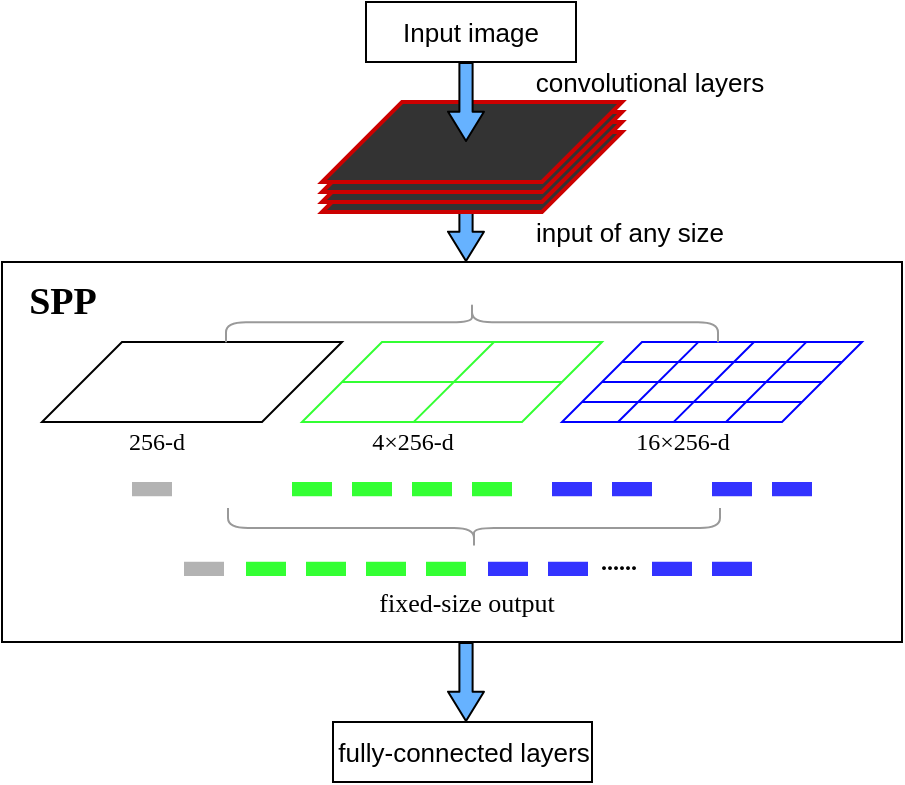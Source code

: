 <mxfile version="14.4.8" type="github">
  <diagram id="Ly4VbQdyuT3D3er_gSDd" name="第 1 页">
    <mxGraphModel dx="1185" dy="667" grid="1" gridSize="10" guides="1" tooltips="1" connect="1" arrows="1" fold="1" page="1" pageScale="1" pageWidth="827" pageHeight="1169" math="0" shadow="0">
      <root>
        <mxCell id="0" />
        <mxCell id="1" parent="0" />
        <mxCell id="vJgox6FODMH35J9-zCMB-65" value="" style="rounded=0;whiteSpace=wrap;html=1;strokeWidth=1;fillColor=none;" vertex="1" parent="1">
          <mxGeometry x="200" y="180" width="450" height="190" as="geometry" />
        </mxCell>
        <mxCell id="vJgox6FODMH35J9-zCMB-14" value="" style="shape=flexArrow;endArrow=classic;html=1;width=6.602;endSize=4.548;endWidth=10.369;fillColor=#66B2FF;" edge="1" parent="1">
          <mxGeometry width="50" height="50" relative="1" as="geometry">
            <mxPoint x="432" y="140" as="sourcePoint" />
            <mxPoint x="432" y="180.0" as="targetPoint" />
          </mxGeometry>
        </mxCell>
        <mxCell id="vJgox6FODMH35J9-zCMB-11" value="" style="shape=parallelogram;perimeter=parallelogramPerimeter;whiteSpace=wrap;html=1;fixedSize=1;fillColor=#333333;direction=west;size=40;strokeWidth=2;strokeColor=#CC0000;" vertex="1" parent="1">
          <mxGeometry x="360" y="115" width="150" height="40" as="geometry" />
        </mxCell>
        <mxCell id="vJgox6FODMH35J9-zCMB-12" value="" style="shape=parallelogram;perimeter=parallelogramPerimeter;whiteSpace=wrap;html=1;fixedSize=1;fillColor=#333333;direction=west;size=40;strokeWidth=2;strokeColor=#CC0000;" vertex="1" parent="1">
          <mxGeometry x="360" y="110" width="150" height="40" as="geometry" />
        </mxCell>
        <mxCell id="vJgox6FODMH35J9-zCMB-10" value="" style="shape=parallelogram;perimeter=parallelogramPerimeter;whiteSpace=wrap;html=1;fixedSize=1;fillColor=#333333;direction=west;size=40;strokeWidth=2;strokeColor=#CC0000;" vertex="1" parent="1">
          <mxGeometry x="360" y="105" width="150" height="40" as="geometry" />
        </mxCell>
        <mxCell id="vJgox6FODMH35J9-zCMB-3" value="" style="shape=parallelogram;perimeter=parallelogramPerimeter;whiteSpace=wrap;html=1;fixedSize=1;fillColor=#333333;direction=west;size=40;strokeWidth=2;strokeColor=#CC0000;" vertex="1" parent="1">
          <mxGeometry x="360" y="100" width="150" height="40" as="geometry" />
        </mxCell>
        <mxCell id="vJgox6FODMH35J9-zCMB-13" value="" style="shape=flexArrow;endArrow=classic;html=1;width=6.602;endSize=4.548;endWidth=10.369;fillColor=#66B2FF;" edge="1" parent="1">
          <mxGeometry width="50" height="50" relative="1" as="geometry">
            <mxPoint x="432" y="80" as="sourcePoint" />
            <mxPoint x="432" y="120" as="targetPoint" />
          </mxGeometry>
        </mxCell>
        <mxCell id="vJgox6FODMH35J9-zCMB-17" value="" style="shape=parallelogram;perimeter=parallelogramPerimeter;whiteSpace=wrap;html=1;fixedSize=1;direction=west;size=40;strokeWidth=1;fillColor=none;" vertex="1" parent="1">
          <mxGeometry x="220" y="220" width="150" height="40" as="geometry" />
        </mxCell>
        <mxCell id="vJgox6FODMH35J9-zCMB-18" value="" style="shape=parallelogram;perimeter=parallelogramPerimeter;whiteSpace=wrap;html=1;fixedSize=1;direction=west;size=40;strokeWidth=1;fillColor=none;strokeColor=#33FF33;" vertex="1" parent="1">
          <mxGeometry x="350" y="220" width="150" height="40" as="geometry" />
        </mxCell>
        <mxCell id="vJgox6FODMH35J9-zCMB-22" value="" style="endArrow=none;html=1;fillColor=#66B2FF;exitX=0.6;exitY=0.005;exitDx=0;exitDy=0;exitPerimeter=0;strokeColor=#33FF33;" edge="1" parent="1">
          <mxGeometry width="50" height="50" relative="1" as="geometry">
            <mxPoint x="406" y="259.8" as="sourcePoint" />
            <mxPoint x="446" y="220" as="targetPoint" />
          </mxGeometry>
        </mxCell>
        <mxCell id="vJgox6FODMH35J9-zCMB-23" value="" style="endArrow=none;html=1;fillColor=#66B2FF;entryX=0;entryY=0.5;entryDx=0;entryDy=0;exitX=1;exitY=0.5;exitDx=0;exitDy=0;strokeColor=#33FF33;" edge="1" parent="1" source="vJgox6FODMH35J9-zCMB-18" target="vJgox6FODMH35J9-zCMB-18">
          <mxGeometry width="50" height="50" relative="1" as="geometry">
            <mxPoint x="410" y="287" as="sourcePoint" />
            <mxPoint x="460" y="237" as="targetPoint" />
          </mxGeometry>
        </mxCell>
        <mxCell id="vJgox6FODMH35J9-zCMB-24" value="" style="shape=parallelogram;perimeter=parallelogramPerimeter;whiteSpace=wrap;html=1;fixedSize=1;direction=west;size=40;strokeWidth=1;fillColor=none;strokeColor=#0000FF;" vertex="1" parent="1">
          <mxGeometry x="480" y="220" width="150" height="40" as="geometry" />
        </mxCell>
        <mxCell id="vJgox6FODMH35J9-zCMB-25" value="" style="endArrow=none;html=1;fillColor=#66B2FF;exitX=0.6;exitY=0.005;exitDx=0;exitDy=0;exitPerimeter=0;strokeColor=#0000FF;" edge="1" parent="1">
          <mxGeometry width="50" height="50" relative="1" as="geometry">
            <mxPoint x="536" y="259.8" as="sourcePoint" />
            <mxPoint x="576" y="220" as="targetPoint" />
          </mxGeometry>
        </mxCell>
        <mxCell id="vJgox6FODMH35J9-zCMB-26" value="" style="endArrow=none;html=1;fillColor=#66B2FF;entryX=0;entryY=0.5;entryDx=0;entryDy=0;exitX=1;exitY=0.5;exitDx=0;exitDy=0;strokeColor=#0000FF;" edge="1" parent="1" source="vJgox6FODMH35J9-zCMB-24" target="vJgox6FODMH35J9-zCMB-24">
          <mxGeometry width="50" height="50" relative="1" as="geometry">
            <mxPoint x="540" y="287" as="sourcePoint" />
            <mxPoint x="590" y="237" as="targetPoint" />
          </mxGeometry>
        </mxCell>
        <mxCell id="vJgox6FODMH35J9-zCMB-28" value="" style="endArrow=none;html=1;fillColor=#66B2FF;entryX=0;entryY=0.5;entryDx=0;entryDy=0;exitX=1;exitY=0.5;exitDx=0;exitDy=0;strokeColor=#0000FF;" edge="1" parent="1">
          <mxGeometry width="50" height="50" relative="1" as="geometry">
            <mxPoint x="490" y="250" as="sourcePoint" />
            <mxPoint x="600" y="250" as="targetPoint" />
          </mxGeometry>
        </mxCell>
        <mxCell id="vJgox6FODMH35J9-zCMB-29" value="" style="endArrow=none;html=1;fillColor=#66B2FF;entryX=0;entryY=0.5;entryDx=0;entryDy=0;exitX=1;exitY=0.5;exitDx=0;exitDy=0;strokeColor=#0000FF;" edge="1" parent="1">
          <mxGeometry width="50" height="50" relative="1" as="geometry">
            <mxPoint x="510" y="230" as="sourcePoint" />
            <mxPoint x="620" y="230" as="targetPoint" />
          </mxGeometry>
        </mxCell>
        <mxCell id="vJgox6FODMH35J9-zCMB-30" value="" style="endArrow=none;html=1;fillColor=#66B2FF;exitX=0.6;exitY=0.005;exitDx=0;exitDy=0;exitPerimeter=0;strokeColor=#0000FF;" edge="1" parent="1">
          <mxGeometry width="50" height="50" relative="1" as="geometry">
            <mxPoint x="562" y="260.0" as="sourcePoint" />
            <mxPoint x="602" y="220.2" as="targetPoint" />
          </mxGeometry>
        </mxCell>
        <mxCell id="vJgox6FODMH35J9-zCMB-31" value="" style="endArrow=none;html=1;fillColor=#66B2FF;exitX=0.6;exitY=0.005;exitDx=0;exitDy=0;exitPerimeter=0;strokeColor=#0000FF;" edge="1" parent="1">
          <mxGeometry width="50" height="50" relative="1" as="geometry">
            <mxPoint x="508" y="260.0" as="sourcePoint" />
            <mxPoint x="548" y="220.2" as="targetPoint" />
          </mxGeometry>
        </mxCell>
        <mxCell id="vJgox6FODMH35J9-zCMB-33" value="" style="shape=curlyBracket;whiteSpace=wrap;html=1;rounded=1;strokeWidth=1;fillColor=none;rotation=90;strokeColor=#999999;" vertex="1" parent="1">
          <mxGeometry x="425" y="87.12" width="20" height="246" as="geometry" />
        </mxCell>
        <mxCell id="vJgox6FODMH35J9-zCMB-34" value="&lt;font face=&quot;Times New Roman&quot; size=&quot;1&quot;&gt;&lt;b style=&quot;font-size: 19px&quot;&gt;SPP&lt;/b&gt;&lt;/font&gt;" style="text;html=1;resizable=0;autosize=1;align=center;verticalAlign=middle;points=[];fillColor=none;strokeColor=none;rounded=0;" vertex="1" parent="1">
          <mxGeometry x="205" y="190" width="50" height="20" as="geometry" />
        </mxCell>
        <mxCell id="vJgox6FODMH35J9-zCMB-36" value="" style="rounded=0;whiteSpace=wrap;html=1;strokeWidth=1;fillColor=#B3B3B3;strokeColor=none;" vertex="1" parent="1">
          <mxGeometry x="265" y="290" width="20" height="7.12" as="geometry" />
        </mxCell>
        <mxCell id="vJgox6FODMH35J9-zCMB-38" value="" style="rounded=0;whiteSpace=wrap;html=1;strokeWidth=1;strokeColor=none;fillColor=#33FF33;" vertex="1" parent="1">
          <mxGeometry x="345" y="290" width="20" height="7.12" as="geometry" />
        </mxCell>
        <mxCell id="vJgox6FODMH35J9-zCMB-39" value="" style="rounded=0;whiteSpace=wrap;html=1;strokeWidth=1;strokeColor=none;fillColor=#33FF33;" vertex="1" parent="1">
          <mxGeometry x="375" y="290" width="20" height="7.12" as="geometry" />
        </mxCell>
        <mxCell id="vJgox6FODMH35J9-zCMB-40" value="" style="rounded=0;whiteSpace=wrap;html=1;strokeWidth=1;strokeColor=none;fillColor=#33FF33;" vertex="1" parent="1">
          <mxGeometry x="405" y="290" width="20" height="7.12" as="geometry" />
        </mxCell>
        <mxCell id="vJgox6FODMH35J9-zCMB-41" value="" style="rounded=0;whiteSpace=wrap;html=1;strokeWidth=1;strokeColor=none;fillColor=#33FF33;" vertex="1" parent="1">
          <mxGeometry x="435" y="290" width="20" height="7.12" as="geometry" />
        </mxCell>
        <mxCell id="vJgox6FODMH35J9-zCMB-44" value="" style="rounded=0;whiteSpace=wrap;html=1;strokeWidth=1;strokeColor=none;fillColor=#3333FF;" vertex="1" parent="1">
          <mxGeometry x="475" y="290" width="20" height="7.12" as="geometry" />
        </mxCell>
        <mxCell id="vJgox6FODMH35J9-zCMB-45" value="" style="rounded=0;whiteSpace=wrap;html=1;strokeWidth=1;strokeColor=none;fillColor=#3333FF;" vertex="1" parent="1">
          <mxGeometry x="505" y="290" width="20" height="7.12" as="geometry" />
        </mxCell>
        <mxCell id="vJgox6FODMH35J9-zCMB-46" value="" style="rounded=0;whiteSpace=wrap;html=1;strokeWidth=1;strokeColor=none;fillColor=#3333FF;" vertex="1" parent="1">
          <mxGeometry x="555" y="290" width="20" height="7.12" as="geometry" />
        </mxCell>
        <mxCell id="vJgox6FODMH35J9-zCMB-47" value="" style="rounded=0;whiteSpace=wrap;html=1;strokeWidth=1;strokeColor=none;fillColor=#3333FF;" vertex="1" parent="1">
          <mxGeometry x="585" y="290" width="20" height="7.12" as="geometry" />
        </mxCell>
        <mxCell id="vJgox6FODMH35J9-zCMB-49" value="&lt;font face=&quot;Times New Roman&quot;&gt;&lt;b&gt;......&lt;/b&gt;&lt;/font&gt;" style="text;html=1;resizable=0;autosize=1;align=center;verticalAlign=middle;points=[];fillColor=none;strokeColor=none;rounded=0;" vertex="1" parent="1">
          <mxGeometry x="493" y="320" width="30" height="20" as="geometry" />
        </mxCell>
        <mxCell id="vJgox6FODMH35J9-zCMB-50" value="" style="shape=curlyBracket;whiteSpace=wrap;html=1;rounded=1;strokeWidth=1;fillColor=none;rotation=-90;strokeColor=#999999;" vertex="1" parent="1">
          <mxGeometry x="426" y="190" width="20" height="246" as="geometry" />
        </mxCell>
        <mxCell id="vJgox6FODMH35J9-zCMB-51" value="" style="rounded=0;whiteSpace=wrap;html=1;strokeWidth=1;fillColor=#B3B3B3;strokeColor=none;" vertex="1" parent="1">
          <mxGeometry x="291" y="329.88" width="20" height="7.12" as="geometry" />
        </mxCell>
        <mxCell id="vJgox6FODMH35J9-zCMB-52" value="" style="rounded=0;whiteSpace=wrap;html=1;strokeWidth=1;strokeColor=none;fillColor=#33FF33;" vertex="1" parent="1">
          <mxGeometry x="322" y="329.88" width="20" height="7.12" as="geometry" />
        </mxCell>
        <mxCell id="vJgox6FODMH35J9-zCMB-53" value="" style="rounded=0;whiteSpace=wrap;html=1;strokeWidth=1;strokeColor=none;fillColor=#33FF33;" vertex="1" parent="1">
          <mxGeometry x="352" y="329.88" width="20" height="7.12" as="geometry" />
        </mxCell>
        <mxCell id="vJgox6FODMH35J9-zCMB-54" value="" style="rounded=0;whiteSpace=wrap;html=1;strokeWidth=1;strokeColor=none;fillColor=#33FF33;" vertex="1" parent="1">
          <mxGeometry x="382" y="329.88" width="20" height="7.12" as="geometry" />
        </mxCell>
        <mxCell id="vJgox6FODMH35J9-zCMB-55" value="" style="rounded=0;whiteSpace=wrap;html=1;strokeWidth=1;strokeColor=none;fillColor=#33FF33;" vertex="1" parent="1">
          <mxGeometry x="412" y="329.88" width="20" height="7.12" as="geometry" />
        </mxCell>
        <mxCell id="vJgox6FODMH35J9-zCMB-56" value="" style="rounded=0;whiteSpace=wrap;html=1;strokeWidth=1;strokeColor=none;fillColor=#3333FF;" vertex="1" parent="1">
          <mxGeometry x="443" y="329.88" width="20" height="7.12" as="geometry" />
        </mxCell>
        <mxCell id="vJgox6FODMH35J9-zCMB-57" value="" style="rounded=0;whiteSpace=wrap;html=1;strokeWidth=1;strokeColor=none;fillColor=#3333FF;" vertex="1" parent="1">
          <mxGeometry x="473" y="329.88" width="20" height="7.12" as="geometry" />
        </mxCell>
        <mxCell id="vJgox6FODMH35J9-zCMB-58" value="" style="rounded=0;whiteSpace=wrap;html=1;strokeWidth=1;strokeColor=none;fillColor=#3333FF;" vertex="1" parent="1">
          <mxGeometry x="525" y="329.88" width="20" height="7.12" as="geometry" />
        </mxCell>
        <mxCell id="vJgox6FODMH35J9-zCMB-59" value="" style="rounded=0;whiteSpace=wrap;html=1;strokeWidth=1;strokeColor=none;fillColor=#3333FF;" vertex="1" parent="1">
          <mxGeometry x="555" y="329.88" width="20" height="7.12" as="geometry" />
        </mxCell>
        <mxCell id="vJgox6FODMH35J9-zCMB-60" value="&lt;font face=&quot;Times New Roman&quot; style=&quot;font-size: 13px&quot;&gt;fixed-size output&lt;/font&gt;" style="text;html=1;resizable=0;autosize=1;align=center;verticalAlign=middle;points=[];fillColor=none;strokeColor=none;rounded=0;" vertex="1" parent="1">
          <mxGeometry x="382.25" y="340" width="100" height="20" as="geometry" />
        </mxCell>
        <mxCell id="vJgox6FODMH35J9-zCMB-61" value="&lt;font face=&quot;Times New Roman&quot;&gt;256-d&lt;/font&gt;" style="text;html=1;resizable=0;autosize=1;align=center;verticalAlign=middle;points=[];fillColor=none;strokeColor=none;rounded=0;" vertex="1" parent="1">
          <mxGeometry x="257" y="260" width="40" height="20" as="geometry" />
        </mxCell>
        <mxCell id="vJgox6FODMH35J9-zCMB-62" value="&lt;font face=&quot;Times New Roman&quot;&gt;4×256-d&lt;/font&gt;" style="text;html=1;resizable=0;autosize=1;align=center;verticalAlign=middle;points=[];fillColor=none;strokeColor=none;rounded=0;" vertex="1" parent="1">
          <mxGeometry x="375" y="260" width="60" height="20" as="geometry" />
        </mxCell>
        <mxCell id="vJgox6FODMH35J9-zCMB-64" value="&lt;font face=&quot;Times New Roman&quot;&gt;16×256-d&lt;/font&gt;" style="text;html=1;resizable=0;autosize=1;align=center;verticalAlign=middle;points=[];fillColor=none;strokeColor=none;rounded=0;" vertex="1" parent="1">
          <mxGeometry x="510" y="260" width="60" height="20" as="geometry" />
        </mxCell>
        <mxCell id="vJgox6FODMH35J9-zCMB-66" value="" style="shape=flexArrow;endArrow=classic;html=1;width=6.602;endSize=4.548;endWidth=10.369;fillColor=#66B2FF;" edge="1" parent="1">
          <mxGeometry width="50" height="50" relative="1" as="geometry">
            <mxPoint x="432" y="370" as="sourcePoint" />
            <mxPoint x="432" y="410.0" as="targetPoint" />
          </mxGeometry>
        </mxCell>
        <mxCell id="vJgox6FODMH35J9-zCMB-67" value="&lt;font style=&quot;font-size: 13px&quot;&gt;fully-connected layers&lt;/font&gt;" style="rounded=0;whiteSpace=wrap;html=1;strokeColor=#000000;strokeWidth=1;fillColor=none;" vertex="1" parent="1">
          <mxGeometry x="365.5" y="410" width="129.5" height="30" as="geometry" />
        </mxCell>
        <mxCell id="vJgox6FODMH35J9-zCMB-68" value="&lt;font style=&quot;font-size: 13px&quot;&gt;Input image&lt;/font&gt;" style="rounded=0;whiteSpace=wrap;html=1;strokeColor=#000000;strokeWidth=1;fillColor=none;" vertex="1" parent="1">
          <mxGeometry x="382" y="50" width="105" height="30" as="geometry" />
        </mxCell>
        <mxCell id="vJgox6FODMH35J9-zCMB-69" value="&lt;font style=&quot;font-size: 13px&quot;&gt;convolutional layers&lt;/font&gt;" style="rounded=0;whiteSpace=wrap;html=1;strokeWidth=1;fillColor=none;strokeColor=none;" vertex="1" parent="1">
          <mxGeometry x="455" y="75" width="137.5" height="30" as="geometry" />
        </mxCell>
        <mxCell id="vJgox6FODMH35J9-zCMB-70" value="&lt;font style=&quot;font-size: 13px&quot;&gt;input of any size&lt;/font&gt;" style="rounded=0;whiteSpace=wrap;html=1;strokeWidth=1;fillColor=none;strokeColor=none;" vertex="1" parent="1">
          <mxGeometry x="445" y="150" width="137.5" height="30" as="geometry" />
        </mxCell>
      </root>
    </mxGraphModel>
  </diagram>
</mxfile>
